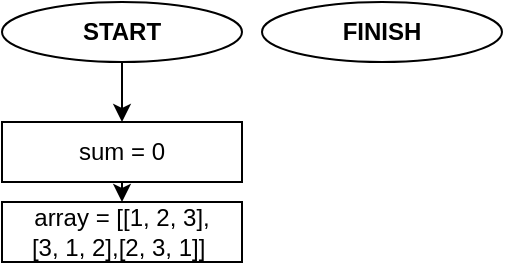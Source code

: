 <mxfile version="14.4.2" type="github">
  <diagram id="C5RBs43oDa-KdzZeNtuy" name="Page-1">
    <mxGraphModel dx="413" dy="205" grid="1" gridSize="10" guides="1" tooltips="1" connect="1" arrows="1" fold="1" page="1" pageScale="1" pageWidth="827" pageHeight="1169" math="0" shadow="0">
      <root>
        <mxCell id="WIyWlLk6GJQsqaUBKTNV-0" />
        <mxCell id="WIyWlLk6GJQsqaUBKTNV-1" parent="WIyWlLk6GJQsqaUBKTNV-0" />
        <mxCell id="gT0pvpWEjl7GFbjLTHre-5" style="edgeStyle=orthogonalEdgeStyle;curved=0;rounded=1;sketch=0;orthogonalLoop=1;jettySize=auto;html=1;exitX=0.5;exitY=1;exitDx=0;exitDy=0;entryX=0.5;entryY=0;entryDx=0;entryDy=0;" edge="1" parent="WIyWlLk6GJQsqaUBKTNV-1" source="gT0pvpWEjl7GFbjLTHre-0" target="gT0pvpWEjl7GFbjLTHre-4">
          <mxGeometry relative="1" as="geometry" />
        </mxCell>
        <mxCell id="gT0pvpWEjl7GFbjLTHre-0" value="&lt;b&gt;START&lt;/b&gt;" style="ellipse;whiteSpace=wrap;html=1;" vertex="1" parent="WIyWlLk6GJQsqaUBKTNV-1">
          <mxGeometry x="360" y="40" width="120" height="30" as="geometry" />
        </mxCell>
        <mxCell id="gT0pvpWEjl7GFbjLTHre-1" value="&lt;b&gt;FINISH&lt;/b&gt;" style="ellipse;whiteSpace=wrap;html=1;" vertex="1" parent="WIyWlLk6GJQsqaUBKTNV-1">
          <mxGeometry x="490" y="40" width="120" height="30" as="geometry" />
        </mxCell>
        <mxCell id="gT0pvpWEjl7GFbjLTHre-9" style="edgeStyle=orthogonalEdgeStyle;curved=0;rounded=1;sketch=0;orthogonalLoop=1;jettySize=auto;html=1;exitX=0.5;exitY=1;exitDx=0;exitDy=0;entryX=0.5;entryY=0;entryDx=0;entryDy=0;" edge="1" parent="WIyWlLk6GJQsqaUBKTNV-1" source="gT0pvpWEjl7GFbjLTHre-4" target="gT0pvpWEjl7GFbjLTHre-7">
          <mxGeometry relative="1" as="geometry" />
        </mxCell>
        <mxCell id="gT0pvpWEjl7GFbjLTHre-4" value="sum = 0" style="rounded=0;whiteSpace=wrap;html=1;sketch=0;" vertex="1" parent="WIyWlLk6GJQsqaUBKTNV-1">
          <mxGeometry x="360" y="100" width="120" height="30" as="geometry" />
        </mxCell>
        <mxCell id="gT0pvpWEjl7GFbjLTHre-7" value="&lt;div&gt;array = [&lt;span&gt;[1, 2, 3],&lt;/span&gt;&lt;/div&gt;&lt;div&gt;[3, 1, 2],&lt;span&gt;[2, 3, 1]&lt;/span&gt;&lt;span&gt;]&amp;nbsp;&lt;/span&gt;&lt;/div&gt;" style="rounded=0;whiteSpace=wrap;html=1;sketch=0;" vertex="1" parent="WIyWlLk6GJQsqaUBKTNV-1">
          <mxGeometry x="360" y="140" width="120" height="30" as="geometry" />
        </mxCell>
      </root>
    </mxGraphModel>
  </diagram>
</mxfile>
